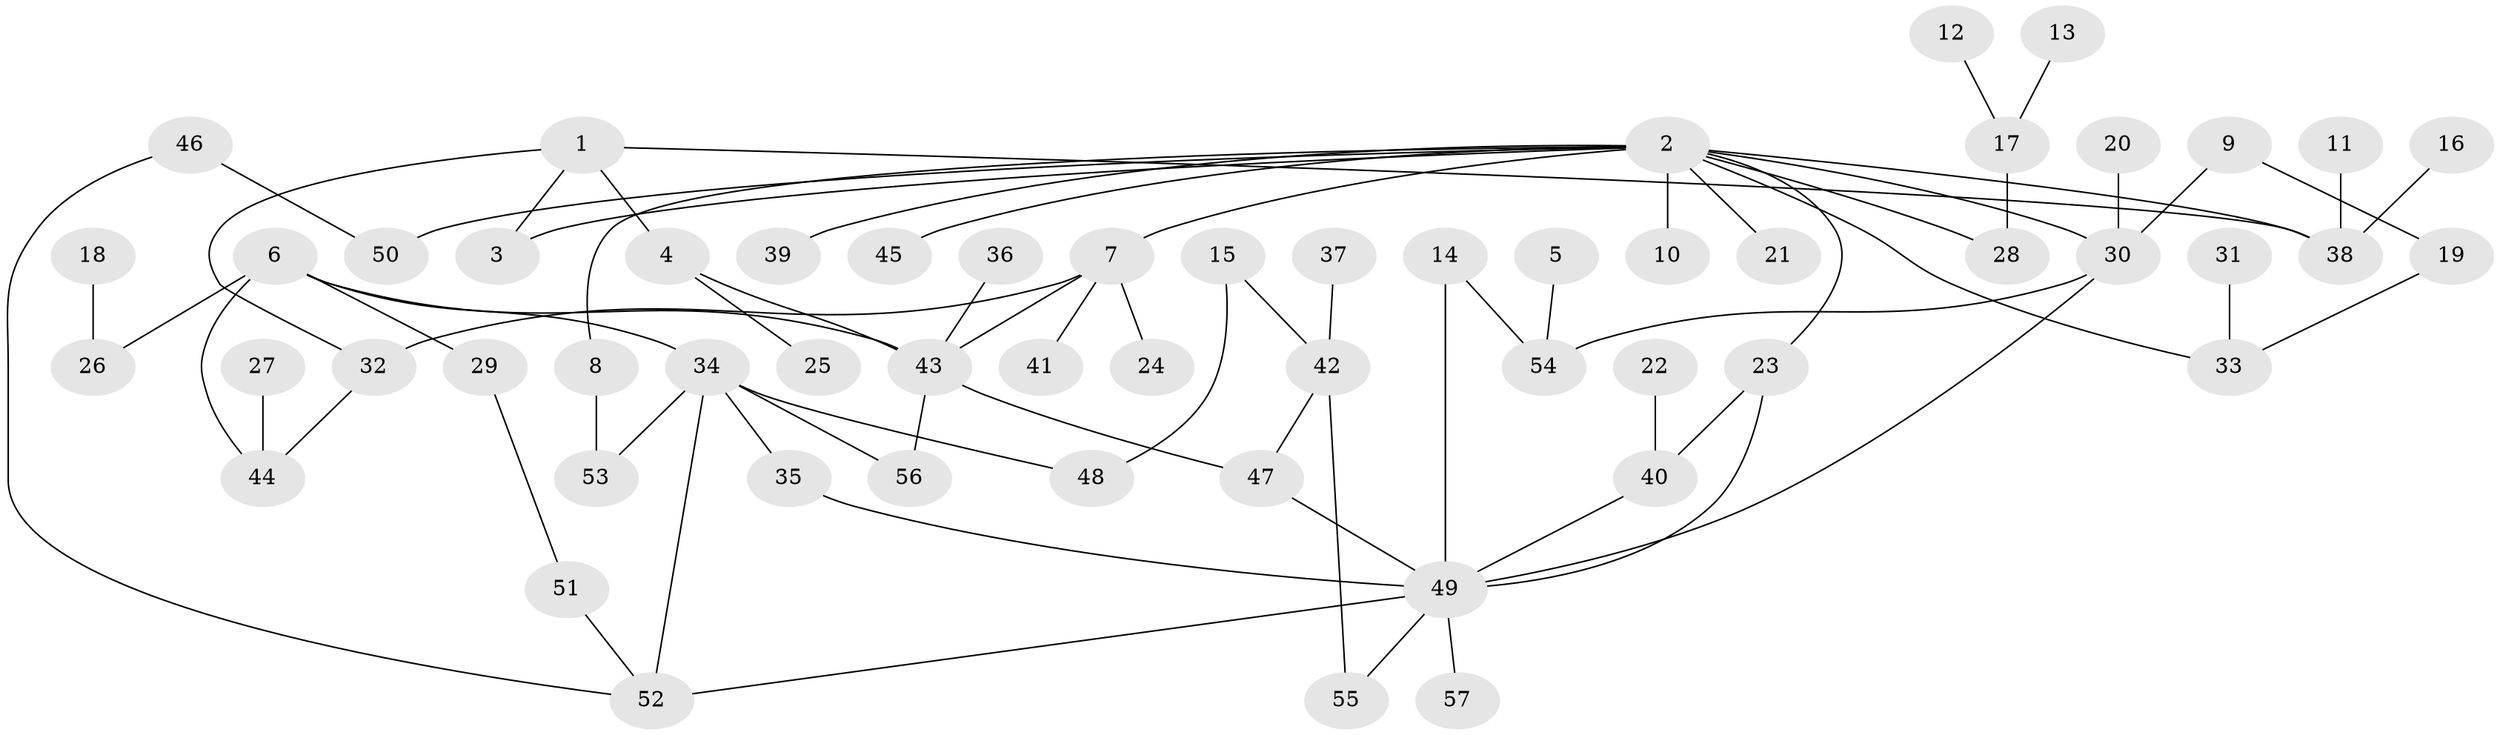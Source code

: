 // original degree distribution, {7: 0.017391304347826087, 4: 0.10434782608695652, 5: 0.034782608695652174, 6: 0.02608695652173913, 3: 0.1826086956521739, 2: 0.2782608695652174, 1: 0.3565217391304348}
// Generated by graph-tools (version 1.1) at 2025/25/03/09/25 03:25:26]
// undirected, 57 vertices, 73 edges
graph export_dot {
graph [start="1"]
  node [color=gray90,style=filled];
  1;
  2;
  3;
  4;
  5;
  6;
  7;
  8;
  9;
  10;
  11;
  12;
  13;
  14;
  15;
  16;
  17;
  18;
  19;
  20;
  21;
  22;
  23;
  24;
  25;
  26;
  27;
  28;
  29;
  30;
  31;
  32;
  33;
  34;
  35;
  36;
  37;
  38;
  39;
  40;
  41;
  42;
  43;
  44;
  45;
  46;
  47;
  48;
  49;
  50;
  51;
  52;
  53;
  54;
  55;
  56;
  57;
  1 -- 3 [weight=1.0];
  1 -- 4 [weight=1.0];
  1 -- 32 [weight=1.0];
  1 -- 38 [weight=1.0];
  2 -- 3 [weight=1.0];
  2 -- 7 [weight=1.0];
  2 -- 8 [weight=1.0];
  2 -- 10 [weight=1.0];
  2 -- 21 [weight=1.0];
  2 -- 23 [weight=1.0];
  2 -- 28 [weight=1.0];
  2 -- 30 [weight=1.0];
  2 -- 33 [weight=1.0];
  2 -- 38 [weight=1.0];
  2 -- 39 [weight=1.0];
  2 -- 45 [weight=1.0];
  2 -- 50 [weight=1.0];
  4 -- 25 [weight=1.0];
  4 -- 43 [weight=1.0];
  5 -- 54 [weight=1.0];
  6 -- 26 [weight=1.0];
  6 -- 29 [weight=2.0];
  6 -- 34 [weight=1.0];
  6 -- 43 [weight=1.0];
  6 -- 44 [weight=1.0];
  7 -- 24 [weight=1.0];
  7 -- 32 [weight=1.0];
  7 -- 41 [weight=1.0];
  7 -- 43 [weight=1.0];
  8 -- 53 [weight=2.0];
  9 -- 19 [weight=1.0];
  9 -- 30 [weight=1.0];
  11 -- 38 [weight=1.0];
  12 -- 17 [weight=1.0];
  13 -- 17 [weight=1.0];
  14 -- 49 [weight=1.0];
  14 -- 54 [weight=1.0];
  15 -- 42 [weight=1.0];
  15 -- 48 [weight=1.0];
  16 -- 38 [weight=1.0];
  17 -- 28 [weight=1.0];
  18 -- 26 [weight=1.0];
  19 -- 33 [weight=1.0];
  20 -- 30 [weight=1.0];
  22 -- 40 [weight=1.0];
  23 -- 40 [weight=1.0];
  23 -- 49 [weight=1.0];
  27 -- 44 [weight=2.0];
  29 -- 51 [weight=1.0];
  30 -- 49 [weight=1.0];
  30 -- 54 [weight=1.0];
  31 -- 33 [weight=1.0];
  32 -- 44 [weight=1.0];
  34 -- 35 [weight=1.0];
  34 -- 48 [weight=1.0];
  34 -- 52 [weight=1.0];
  34 -- 53 [weight=1.0];
  34 -- 56 [weight=1.0];
  35 -- 49 [weight=1.0];
  36 -- 43 [weight=1.0];
  37 -- 42 [weight=1.0];
  40 -- 49 [weight=1.0];
  42 -- 47 [weight=1.0];
  42 -- 55 [weight=1.0];
  43 -- 47 [weight=1.0];
  43 -- 56 [weight=1.0];
  46 -- 50 [weight=1.0];
  46 -- 52 [weight=1.0];
  47 -- 49 [weight=1.0];
  49 -- 52 [weight=1.0];
  49 -- 55 [weight=1.0];
  49 -- 57 [weight=1.0];
  51 -- 52 [weight=1.0];
}
